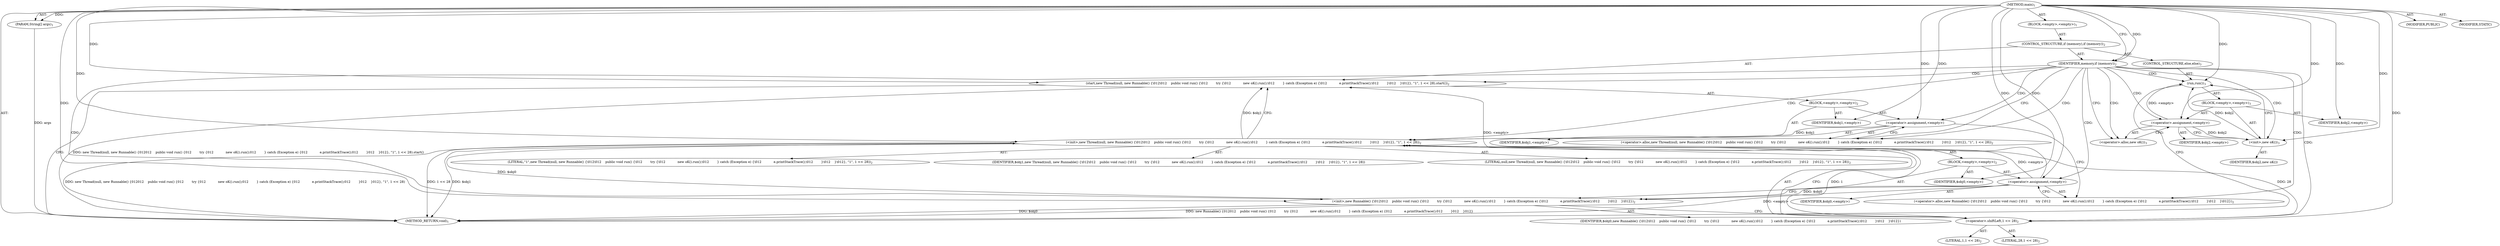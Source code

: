 digraph "main" {  
"17" [label = <(METHOD,main)<SUB>1</SUB>> ]
"18" [label = <(PARAM,String[] args)<SUB>1</SUB>> ]
"19" [label = <(BLOCK,&lt;empty&gt;,&lt;empty&gt;)<SUB>1</SUB>> ]
"20" [label = <(CONTROL_STRUCTURE,if (memory),if (memory))<SUB>2</SUB>> ]
"21" [label = <(IDENTIFIER,memory,if (memory))<SUB>2</SUB>> ]
"22" [label = <(start,new Thread(null, new Runnable() {\012\012    public void run() {\012        try {\012            new oK().run();\012        } catch (Exception e) {\012            e.printStackTrace();\012        }\012    }\012}, &quot;1&quot;, 1 &lt;&lt; 28).start())<SUB>2</SUB>> ]
"23" [label = <(BLOCK,&lt;empty&gt;,&lt;empty&gt;)<SUB>2</SUB>> ]
"24" [label = <(&lt;operator&gt;.assignment,&lt;empty&gt;)> ]
"25" [label = <(IDENTIFIER,$obj1,&lt;empty&gt;)> ]
"26" [label = <(&lt;operator&gt;.alloc,new Thread(null, new Runnable() {\012\012    public void run() {\012        try {\012            new oK().run();\012        } catch (Exception e) {\012            e.printStackTrace();\012        }\012    }\012}, &quot;1&quot;, 1 &lt;&lt; 28))<SUB>2</SUB>> ]
"27" [label = <(&lt;init&gt;,new Thread(null, new Runnable() {\012\012    public void run() {\012        try {\012            new oK().run();\012        } catch (Exception e) {\012            e.printStackTrace();\012        }\012    }\012}, &quot;1&quot;, 1 &lt;&lt; 28))<SUB>2</SUB>> ]
"28" [label = <(IDENTIFIER,$obj1,new Thread(null, new Runnable() {\012\012    public void run() {\012        try {\012            new oK().run();\012        } catch (Exception e) {\012            e.printStackTrace();\012        }\012    }\012}, &quot;1&quot;, 1 &lt;&lt; 28))> ]
"29" [label = <(LITERAL,null,new Thread(null, new Runnable() {\012\012    public void run() {\012        try {\012            new oK().run();\012        } catch (Exception e) {\012            e.printStackTrace();\012        }\012    }\012}, &quot;1&quot;, 1 &lt;&lt; 28))<SUB>2</SUB>> ]
"30" [label = <(BLOCK,&lt;empty&gt;,&lt;empty&gt;)<SUB>2</SUB>> ]
"31" [label = <(&lt;operator&gt;.assignment,&lt;empty&gt;)> ]
"32" [label = <(IDENTIFIER,$obj0,&lt;empty&gt;)> ]
"33" [label = <(&lt;operator&gt;.alloc,new Runnable() {\012\012    public void run() {\012        try {\012            new oK().run();\012        } catch (Exception e) {\012            e.printStackTrace();\012        }\012    }\012})<SUB>2</SUB>> ]
"34" [label = <(&lt;init&gt;,new Runnable() {\012\012    public void run() {\012        try {\012            new oK().run();\012        } catch (Exception e) {\012            e.printStackTrace();\012        }\012    }\012})<SUB>2</SUB>> ]
"35" [label = <(IDENTIFIER,$obj0,new Runnable() {\012\012    public void run() {\012        try {\012            new oK().run();\012        } catch (Exception e) {\012            e.printStackTrace();\012        }\012    }\012})> ]
"36" [label = <(IDENTIFIER,$obj0,&lt;empty&gt;)> ]
"37" [label = <(LITERAL,&quot;1&quot;,new Thread(null, new Runnable() {\012\012    public void run() {\012        try {\012            new oK().run();\012        } catch (Exception e) {\012            e.printStackTrace();\012        }\012    }\012}, &quot;1&quot;, 1 &lt;&lt; 28))<SUB>2</SUB>> ]
"38" [label = <(&lt;operator&gt;.shiftLeft,1 &lt;&lt; 28)<SUB>2</SUB>> ]
"39" [label = <(LITERAL,1,1 &lt;&lt; 28)<SUB>2</SUB>> ]
"40" [label = <(LITERAL,28,1 &lt;&lt; 28)<SUB>2</SUB>> ]
"41" [label = <(IDENTIFIER,$obj1,&lt;empty&gt;)> ]
"42" [label = <(CONTROL_STRUCTURE,else,else)<SUB>3</SUB>> ]
"43" [label = <(run,run())<SUB>3</SUB>> ]
"44" [label = <(BLOCK,&lt;empty&gt;,&lt;empty&gt;)<SUB>3</SUB>> ]
"45" [label = <(&lt;operator&gt;.assignment,&lt;empty&gt;)> ]
"46" [label = <(IDENTIFIER,$obj2,&lt;empty&gt;)> ]
"47" [label = <(&lt;operator&gt;.alloc,new oK())<SUB>3</SUB>> ]
"48" [label = <(&lt;init&gt;,new oK())<SUB>3</SUB>> ]
"49" [label = <(IDENTIFIER,$obj2,new oK())> ]
"50" [label = <(IDENTIFIER,$obj2,&lt;empty&gt;)> ]
"51" [label = <(MODIFIER,PUBLIC)> ]
"52" [label = <(MODIFIER,STATIC)> ]
"53" [label = <(METHOD_RETURN,void)<SUB>1</SUB>> ]
  "17" -> "18"  [ label = "AST: "] 
  "17" -> "19"  [ label = "AST: "] 
  "17" -> "51"  [ label = "AST: "] 
  "17" -> "52"  [ label = "AST: "] 
  "17" -> "53"  [ label = "AST: "] 
  "19" -> "20"  [ label = "AST: "] 
  "20" -> "21"  [ label = "AST: "] 
  "20" -> "22"  [ label = "AST: "] 
  "20" -> "42"  [ label = "AST: "] 
  "22" -> "23"  [ label = "AST: "] 
  "23" -> "24"  [ label = "AST: "] 
  "23" -> "27"  [ label = "AST: "] 
  "23" -> "41"  [ label = "AST: "] 
  "24" -> "25"  [ label = "AST: "] 
  "24" -> "26"  [ label = "AST: "] 
  "27" -> "28"  [ label = "AST: "] 
  "27" -> "29"  [ label = "AST: "] 
  "27" -> "30"  [ label = "AST: "] 
  "27" -> "37"  [ label = "AST: "] 
  "27" -> "38"  [ label = "AST: "] 
  "30" -> "31"  [ label = "AST: "] 
  "30" -> "34"  [ label = "AST: "] 
  "30" -> "36"  [ label = "AST: "] 
  "31" -> "32"  [ label = "AST: "] 
  "31" -> "33"  [ label = "AST: "] 
  "34" -> "35"  [ label = "AST: "] 
  "38" -> "39"  [ label = "AST: "] 
  "38" -> "40"  [ label = "AST: "] 
  "42" -> "43"  [ label = "AST: "] 
  "43" -> "44"  [ label = "AST: "] 
  "44" -> "45"  [ label = "AST: "] 
  "44" -> "48"  [ label = "AST: "] 
  "44" -> "50"  [ label = "AST: "] 
  "45" -> "46"  [ label = "AST: "] 
  "45" -> "47"  [ label = "AST: "] 
  "48" -> "49"  [ label = "AST: "] 
  "21" -> "26"  [ label = "CFG: "] 
  "21" -> "47"  [ label = "CFG: "] 
  "22" -> "53"  [ label = "CFG: "] 
  "43" -> "53"  [ label = "CFG: "] 
  "24" -> "33"  [ label = "CFG: "] 
  "27" -> "22"  [ label = "CFG: "] 
  "26" -> "24"  [ label = "CFG: "] 
  "38" -> "27"  [ label = "CFG: "] 
  "45" -> "48"  [ label = "CFG: "] 
  "48" -> "43"  [ label = "CFG: "] 
  "31" -> "34"  [ label = "CFG: "] 
  "34" -> "38"  [ label = "CFG: "] 
  "47" -> "45"  [ label = "CFG: "] 
  "33" -> "31"  [ label = "CFG: "] 
  "17" -> "21"  [ label = "CFG: "] 
  "18" -> "53"  [ label = "DDG: args"] 
  "27" -> "53"  [ label = "DDG: $obj1"] 
  "31" -> "53"  [ label = "DDG: &lt;empty&gt;"] 
  "34" -> "53"  [ label = "DDG: $obj0"] 
  "34" -> "53"  [ label = "DDG: new Runnable() {\012\012    public void run() {\012        try {\012            new oK().run();\012        } catch (Exception e) {\012            e.printStackTrace();\012        }\012    }\012}"] 
  "27" -> "53"  [ label = "DDG: 1 &lt;&lt; 28"] 
  "27" -> "53"  [ label = "DDG: new Thread(null, new Runnable() {\012\012    public void run() {\012        try {\012            new oK().run();\012        } catch (Exception e) {\012            e.printStackTrace();\012        }\012    }\012}, &quot;1&quot;, 1 &lt;&lt; 28)"] 
  "22" -> "53"  [ label = "DDG: new Thread(null, new Runnable() {\012\012    public void run() {\012        try {\012            new oK().run();\012        } catch (Exception e) {\012            e.printStackTrace();\012        }\012    }\012}, &quot;1&quot;, 1 &lt;&lt; 28).start()"] 
  "17" -> "18"  [ label = "DDG: "] 
  "17" -> "21"  [ label = "DDG: "] 
  "31" -> "22"  [ label = "DDG: &lt;empty&gt;"] 
  "27" -> "22"  [ label = "DDG: $obj1"] 
  "17" -> "22"  [ label = "DDG: "] 
  "17" -> "24"  [ label = "DDG: "] 
  "17" -> "41"  [ label = "DDG: "] 
  "45" -> "43"  [ label = "DDG: &lt;empty&gt;"] 
  "48" -> "43"  [ label = "DDG: $obj2"] 
  "17" -> "43"  [ label = "DDG: "] 
  "24" -> "27"  [ label = "DDG: $obj1"] 
  "17" -> "27"  [ label = "DDG: "] 
  "31" -> "27"  [ label = "DDG: &lt;empty&gt;"] 
  "34" -> "27"  [ label = "DDG: $obj0"] 
  "38" -> "27"  [ label = "DDG: 1"] 
  "38" -> "27"  [ label = "DDG: 28"] 
  "17" -> "45"  [ label = "DDG: "] 
  "17" -> "50"  [ label = "DDG: "] 
  "17" -> "31"  [ label = "DDG: "] 
  "17" -> "36"  [ label = "DDG: "] 
  "17" -> "38"  [ label = "DDG: "] 
  "45" -> "48"  [ label = "DDG: $obj2"] 
  "17" -> "48"  [ label = "DDG: "] 
  "31" -> "34"  [ label = "DDG: $obj0"] 
  "17" -> "34"  [ label = "DDG: "] 
  "21" -> "24"  [ label = "CDG: "] 
  "21" -> "47"  [ label = "CDG: "] 
  "21" -> "34"  [ label = "CDG: "] 
  "21" -> "48"  [ label = "CDG: "] 
  "21" -> "33"  [ label = "CDG: "] 
  "21" -> "26"  [ label = "CDG: "] 
  "21" -> "38"  [ label = "CDG: "] 
  "21" -> "22"  [ label = "CDG: "] 
  "21" -> "45"  [ label = "CDG: "] 
  "21" -> "27"  [ label = "CDG: "] 
  "21" -> "31"  [ label = "CDG: "] 
  "21" -> "43"  [ label = "CDG: "] 
}
